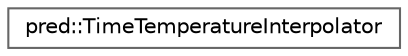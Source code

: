 digraph "Graphical Class Hierarchy"
{
 // LATEX_PDF_SIZE
  bgcolor="transparent";
  edge [fontname=Helvetica,fontsize=10,labelfontname=Helvetica,labelfontsize=10];
  node [fontname=Helvetica,fontsize=10,shape=box,height=0.2,width=0.4];
  rankdir="LR";
  Node0 [id="Node000000",label="pred::TimeTemperatureInterpolator",height=0.2,width=0.4,color="grey40", fillcolor="white", style="filled",URL="$classpred_1_1TimeTemperatureInterpolator.html",tooltip=" "];
}

